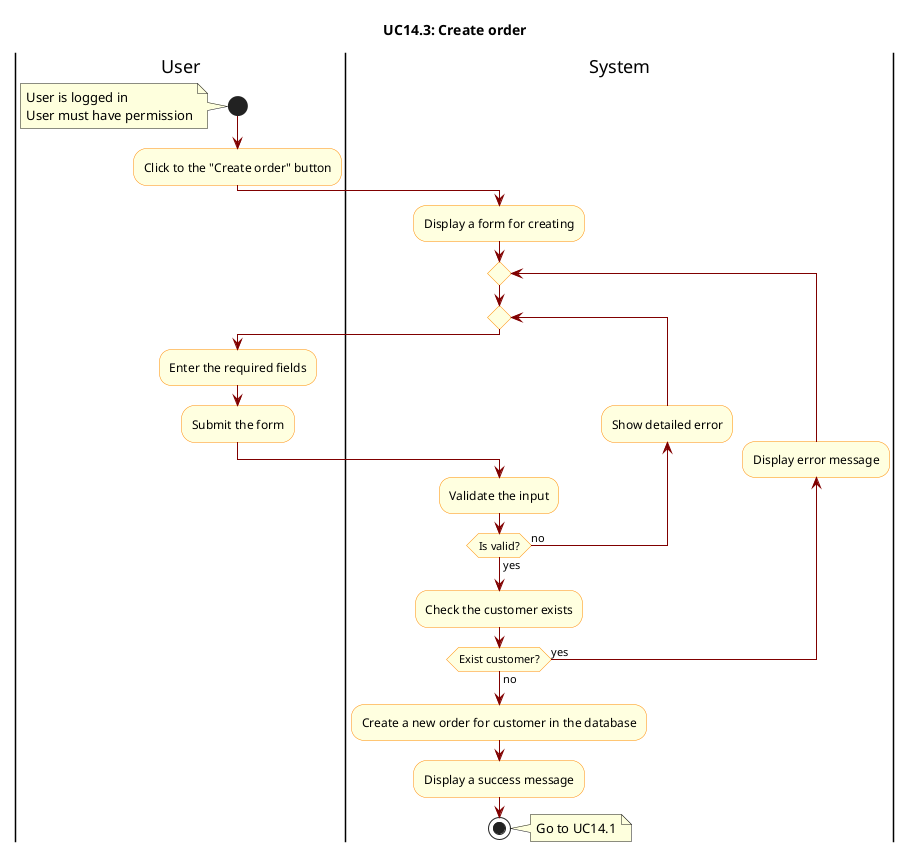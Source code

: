 @startuml

skinparam ActivityBackgroundColor LightYellow
skinparam ActivityBorderColor DarkOrange
skinparam ArrowColor Maroon

title UC14.3: Create order

|User|
start
note left
    User is logged in  
    User must have permission
end note

|User|
:Click to the "Create order" button;

|System|
:Display a form for creating;

repeat 
    repeat
        |User|
        :Enter the required fields;
        :Submit the form;

        |System|
        :Validate the input;

        backward :Show detailed error;
    repeat while(Is valid?) is(no) not(yes)

    |System|
    :Check the customer exists;

    backward :Display error message;
repeat while(Exist customer?) is(yes) not(no)

:Create a new order for customer in the database;
:Display a success message;

stop
note right
    Go to UC14.1
end note

@enduml
